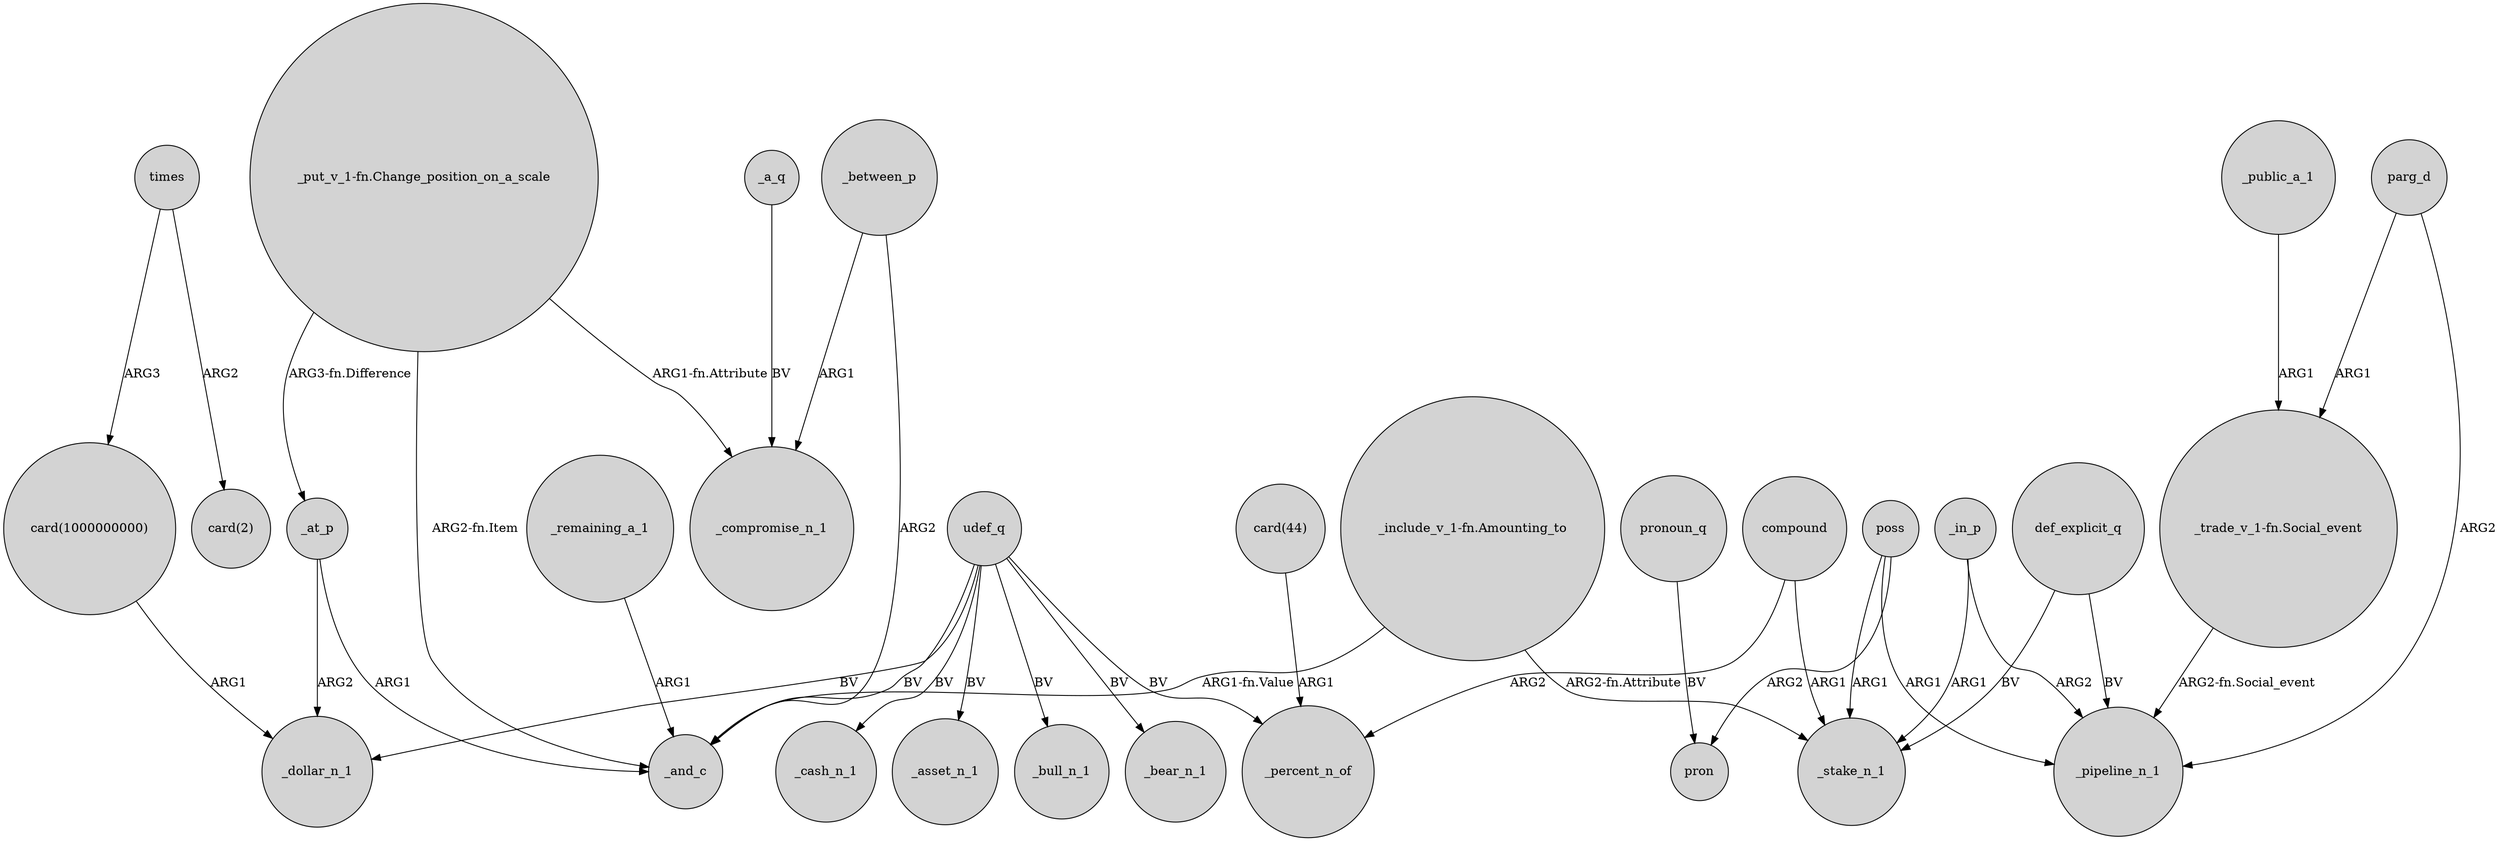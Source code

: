 digraph {
	node [shape=circle style=filled]
	"card(1000000000)" -> _dollar_n_1 [label=ARG1]
	parg_d -> "_trade_v_1-fn.Social_event" [label=ARG1]
	udef_q -> _cash_n_1 [label=BV]
	"_trade_v_1-fn.Social_event" -> _pipeline_n_1 [label="ARG2-fn.Social_event"]
	_between_p -> _compromise_n_1 [label=ARG1]
	parg_d -> _pipeline_n_1 [label=ARG2]
	"_put_v_1-fn.Change_position_on_a_scale" -> _at_p [label="ARG3-fn.Difference"]
	times -> "card(2)" [label=ARG2]
	"_include_v_1-fn.Amounting_to" -> _stake_n_1 [label="ARG2-fn.Attribute"]
	udef_q -> _and_c [label=BV]
	times -> "card(1000000000)" [label=ARG3]
	udef_q -> _asset_n_1 [label=BV]
	"_put_v_1-fn.Change_position_on_a_scale" -> _and_c [label="ARG2-fn.Item"]
	_at_p -> _and_c [label=ARG1]
	udef_q -> _bull_n_1 [label=BV]
	_public_a_1 -> "_trade_v_1-fn.Social_event" [label=ARG1]
	pronoun_q -> pron [label=BV]
	"_put_v_1-fn.Change_position_on_a_scale" -> _compromise_n_1 [label="ARG1-fn.Attribute"]
	"_include_v_1-fn.Amounting_to" -> _and_c [label="ARG1-fn.Value"]
	poss -> pron [label=ARG2]
	_at_p -> _dollar_n_1 [label=ARG2]
	def_explicit_q -> _pipeline_n_1 [label=BV]
	udef_q -> _percent_n_of [label=BV]
	"card(44)" -> _percent_n_of [label=ARG1]
	compound -> _stake_n_1 [label=ARG1]
	compound -> _percent_n_of [label=ARG2]
	udef_q -> _dollar_n_1 [label=BV]
	def_explicit_q -> _stake_n_1 [label=BV]
	_remaining_a_1 -> _and_c [label=ARG1]
	_in_p -> _pipeline_n_1 [label=ARG2]
	poss -> _pipeline_n_1 [label=ARG1]
	_a_q -> _compromise_n_1 [label=BV]
	udef_q -> _bear_n_1 [label=BV]
	_in_p -> _stake_n_1 [label=ARG1]
	poss -> _stake_n_1 [label=ARG1]
	_between_p -> _and_c [label=ARG2]
}
